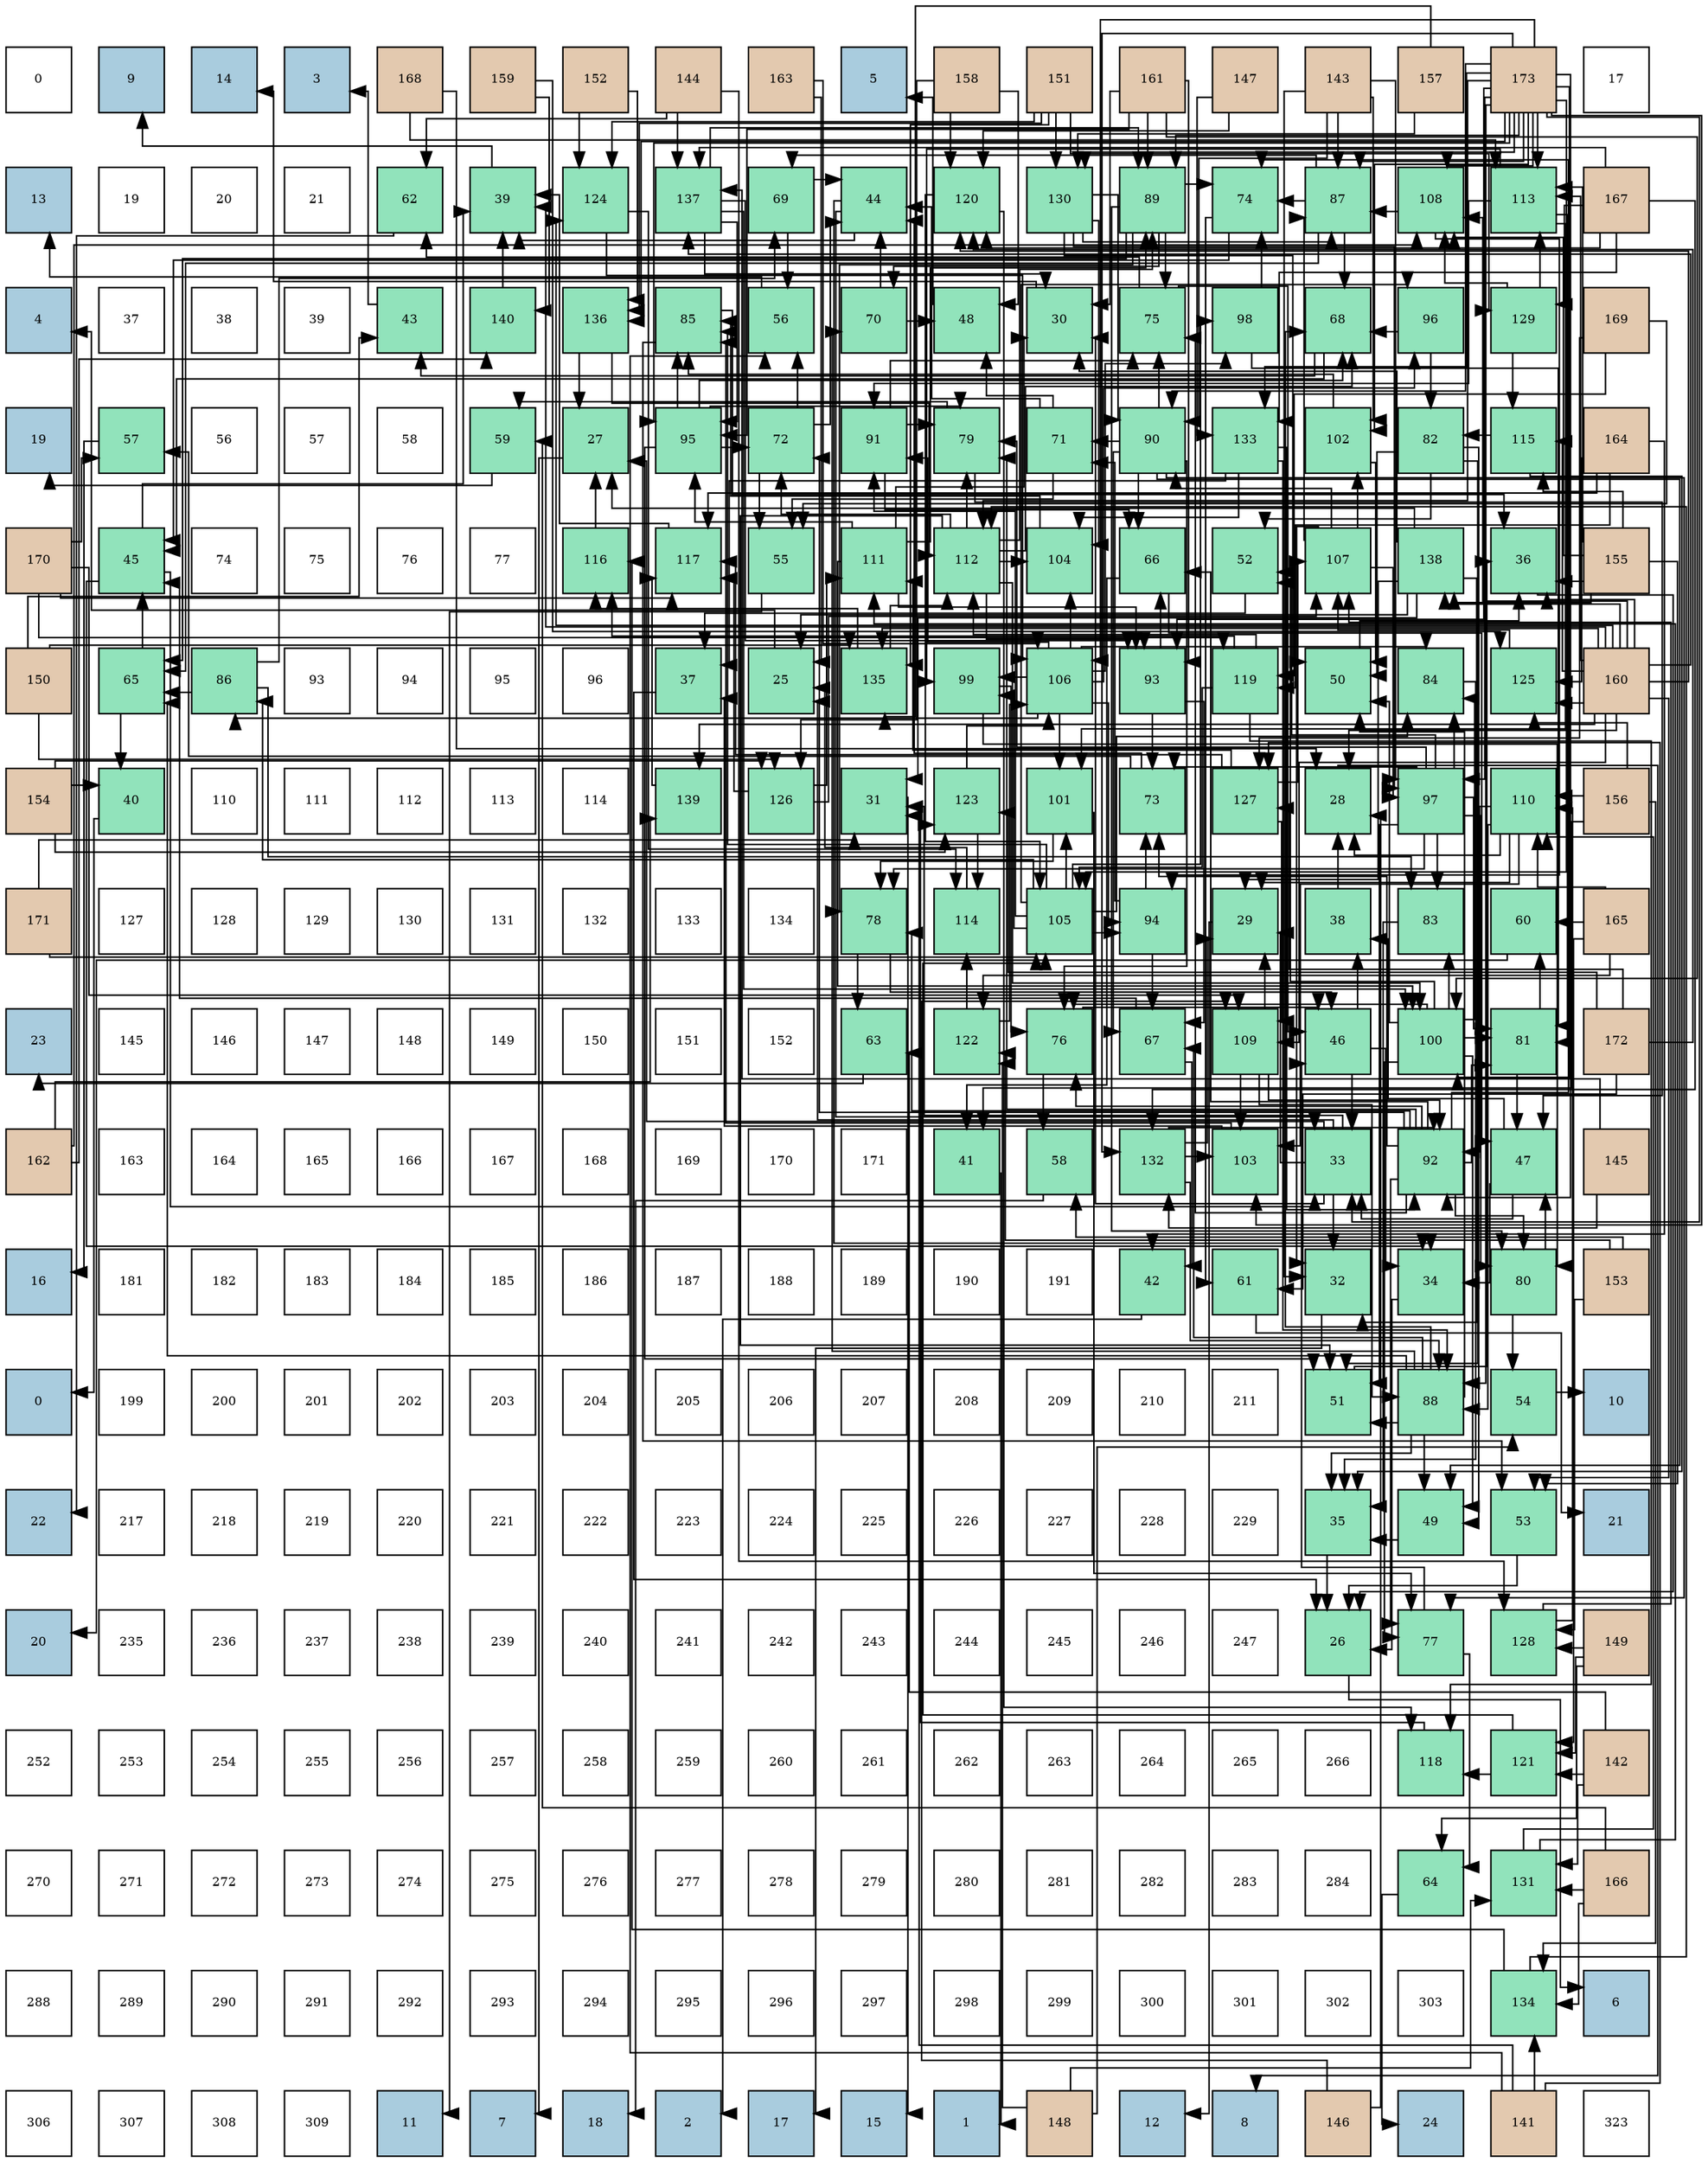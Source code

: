 digraph layout{
 rankdir=TB;
 splines=ortho;
 node [style=filled shape=square fixedsize=true width=0.6];
0[label="0", fontsize=8, fillcolor="#ffffff"];
1[label="9", fontsize=8, fillcolor="#a9ccde"];
2[label="14", fontsize=8, fillcolor="#a9ccde"];
3[label="3", fontsize=8, fillcolor="#a9ccde"];
4[label="168", fontsize=8, fillcolor="#e3c9af"];
5[label="159", fontsize=8, fillcolor="#e3c9af"];
6[label="152", fontsize=8, fillcolor="#e3c9af"];
7[label="144", fontsize=8, fillcolor="#e3c9af"];
8[label="163", fontsize=8, fillcolor="#e3c9af"];
9[label="5", fontsize=8, fillcolor="#a9ccde"];
10[label="158", fontsize=8, fillcolor="#e3c9af"];
11[label="151", fontsize=8, fillcolor="#e3c9af"];
12[label="161", fontsize=8, fillcolor="#e3c9af"];
13[label="147", fontsize=8, fillcolor="#e3c9af"];
14[label="143", fontsize=8, fillcolor="#e3c9af"];
15[label="157", fontsize=8, fillcolor="#e3c9af"];
16[label="173", fontsize=8, fillcolor="#e3c9af"];
17[label="17", fontsize=8, fillcolor="#ffffff"];
18[label="13", fontsize=8, fillcolor="#a9ccde"];
19[label="19", fontsize=8, fillcolor="#ffffff"];
20[label="20", fontsize=8, fillcolor="#ffffff"];
21[label="21", fontsize=8, fillcolor="#ffffff"];
22[label="62", fontsize=8, fillcolor="#91e3bb"];
23[label="39", fontsize=8, fillcolor="#91e3bb"];
24[label="124", fontsize=8, fillcolor="#91e3bb"];
25[label="137", fontsize=8, fillcolor="#91e3bb"];
26[label="69", fontsize=8, fillcolor="#91e3bb"];
27[label="44", fontsize=8, fillcolor="#91e3bb"];
28[label="120", fontsize=8, fillcolor="#91e3bb"];
29[label="130", fontsize=8, fillcolor="#91e3bb"];
30[label="89", fontsize=8, fillcolor="#91e3bb"];
31[label="74", fontsize=8, fillcolor="#91e3bb"];
32[label="87", fontsize=8, fillcolor="#91e3bb"];
33[label="108", fontsize=8, fillcolor="#91e3bb"];
34[label="113", fontsize=8, fillcolor="#91e3bb"];
35[label="167", fontsize=8, fillcolor="#e3c9af"];
36[label="4", fontsize=8, fillcolor="#a9ccde"];
37[label="37", fontsize=8, fillcolor="#ffffff"];
38[label="38", fontsize=8, fillcolor="#ffffff"];
39[label="39", fontsize=8, fillcolor="#ffffff"];
40[label="43", fontsize=8, fillcolor="#91e3bb"];
41[label="140", fontsize=8, fillcolor="#91e3bb"];
42[label="136", fontsize=8, fillcolor="#91e3bb"];
43[label="85", fontsize=8, fillcolor="#91e3bb"];
44[label="56", fontsize=8, fillcolor="#91e3bb"];
45[label="70", fontsize=8, fillcolor="#91e3bb"];
46[label="48", fontsize=8, fillcolor="#91e3bb"];
47[label="30", fontsize=8, fillcolor="#91e3bb"];
48[label="75", fontsize=8, fillcolor="#91e3bb"];
49[label="98", fontsize=8, fillcolor="#91e3bb"];
50[label="68", fontsize=8, fillcolor="#91e3bb"];
51[label="96", fontsize=8, fillcolor="#91e3bb"];
52[label="129", fontsize=8, fillcolor="#91e3bb"];
53[label="169", fontsize=8, fillcolor="#e3c9af"];
54[label="19", fontsize=8, fillcolor="#a9ccde"];
55[label="57", fontsize=8, fillcolor="#91e3bb"];
56[label="56", fontsize=8, fillcolor="#ffffff"];
57[label="57", fontsize=8, fillcolor="#ffffff"];
58[label="58", fontsize=8, fillcolor="#ffffff"];
59[label="59", fontsize=8, fillcolor="#91e3bb"];
60[label="27", fontsize=8, fillcolor="#91e3bb"];
61[label="95", fontsize=8, fillcolor="#91e3bb"];
62[label="72", fontsize=8, fillcolor="#91e3bb"];
63[label="91", fontsize=8, fillcolor="#91e3bb"];
64[label="79", fontsize=8, fillcolor="#91e3bb"];
65[label="71", fontsize=8, fillcolor="#91e3bb"];
66[label="90", fontsize=8, fillcolor="#91e3bb"];
67[label="133", fontsize=8, fillcolor="#91e3bb"];
68[label="102", fontsize=8, fillcolor="#91e3bb"];
69[label="82", fontsize=8, fillcolor="#91e3bb"];
70[label="115", fontsize=8, fillcolor="#91e3bb"];
71[label="164", fontsize=8, fillcolor="#e3c9af"];
72[label="170", fontsize=8, fillcolor="#e3c9af"];
73[label="45", fontsize=8, fillcolor="#91e3bb"];
74[label="74", fontsize=8, fillcolor="#ffffff"];
75[label="75", fontsize=8, fillcolor="#ffffff"];
76[label="76", fontsize=8, fillcolor="#ffffff"];
77[label="77", fontsize=8, fillcolor="#ffffff"];
78[label="116", fontsize=8, fillcolor="#91e3bb"];
79[label="117", fontsize=8, fillcolor="#91e3bb"];
80[label="55", fontsize=8, fillcolor="#91e3bb"];
81[label="111", fontsize=8, fillcolor="#91e3bb"];
82[label="112", fontsize=8, fillcolor="#91e3bb"];
83[label="104", fontsize=8, fillcolor="#91e3bb"];
84[label="66", fontsize=8, fillcolor="#91e3bb"];
85[label="52", fontsize=8, fillcolor="#91e3bb"];
86[label="107", fontsize=8, fillcolor="#91e3bb"];
87[label="138", fontsize=8, fillcolor="#91e3bb"];
88[label="36", fontsize=8, fillcolor="#91e3bb"];
89[label="155", fontsize=8, fillcolor="#e3c9af"];
90[label="150", fontsize=8, fillcolor="#e3c9af"];
91[label="65", fontsize=8, fillcolor="#91e3bb"];
92[label="86", fontsize=8, fillcolor="#91e3bb"];
93[label="93", fontsize=8, fillcolor="#ffffff"];
94[label="94", fontsize=8, fillcolor="#ffffff"];
95[label="95", fontsize=8, fillcolor="#ffffff"];
96[label="96", fontsize=8, fillcolor="#ffffff"];
97[label="37", fontsize=8, fillcolor="#91e3bb"];
98[label="25", fontsize=8, fillcolor="#91e3bb"];
99[label="135", fontsize=8, fillcolor="#91e3bb"];
100[label="99", fontsize=8, fillcolor="#91e3bb"];
101[label="106", fontsize=8, fillcolor="#91e3bb"];
102[label="93", fontsize=8, fillcolor="#91e3bb"];
103[label="119", fontsize=8, fillcolor="#91e3bb"];
104[label="50", fontsize=8, fillcolor="#91e3bb"];
105[label="84", fontsize=8, fillcolor="#91e3bb"];
106[label="125", fontsize=8, fillcolor="#91e3bb"];
107[label="160", fontsize=8, fillcolor="#e3c9af"];
108[label="154", fontsize=8, fillcolor="#e3c9af"];
109[label="40", fontsize=8, fillcolor="#91e3bb"];
110[label="110", fontsize=8, fillcolor="#ffffff"];
111[label="111", fontsize=8, fillcolor="#ffffff"];
112[label="112", fontsize=8, fillcolor="#ffffff"];
113[label="113", fontsize=8, fillcolor="#ffffff"];
114[label="114", fontsize=8, fillcolor="#ffffff"];
115[label="139", fontsize=8, fillcolor="#91e3bb"];
116[label="126", fontsize=8, fillcolor="#91e3bb"];
117[label="31", fontsize=8, fillcolor="#91e3bb"];
118[label="123", fontsize=8, fillcolor="#91e3bb"];
119[label="101", fontsize=8, fillcolor="#91e3bb"];
120[label="73", fontsize=8, fillcolor="#91e3bb"];
121[label="127", fontsize=8, fillcolor="#91e3bb"];
122[label="28", fontsize=8, fillcolor="#91e3bb"];
123[label="97", fontsize=8, fillcolor="#91e3bb"];
124[label="110", fontsize=8, fillcolor="#91e3bb"];
125[label="156", fontsize=8, fillcolor="#e3c9af"];
126[label="171", fontsize=8, fillcolor="#e3c9af"];
127[label="127", fontsize=8, fillcolor="#ffffff"];
128[label="128", fontsize=8, fillcolor="#ffffff"];
129[label="129", fontsize=8, fillcolor="#ffffff"];
130[label="130", fontsize=8, fillcolor="#ffffff"];
131[label="131", fontsize=8, fillcolor="#ffffff"];
132[label="132", fontsize=8, fillcolor="#ffffff"];
133[label="133", fontsize=8, fillcolor="#ffffff"];
134[label="134", fontsize=8, fillcolor="#ffffff"];
135[label="78", fontsize=8, fillcolor="#91e3bb"];
136[label="114", fontsize=8, fillcolor="#91e3bb"];
137[label="105", fontsize=8, fillcolor="#91e3bb"];
138[label="94", fontsize=8, fillcolor="#91e3bb"];
139[label="29", fontsize=8, fillcolor="#91e3bb"];
140[label="38", fontsize=8, fillcolor="#91e3bb"];
141[label="83", fontsize=8, fillcolor="#91e3bb"];
142[label="60", fontsize=8, fillcolor="#91e3bb"];
143[label="165", fontsize=8, fillcolor="#e3c9af"];
144[label="23", fontsize=8, fillcolor="#a9ccde"];
145[label="145", fontsize=8, fillcolor="#ffffff"];
146[label="146", fontsize=8, fillcolor="#ffffff"];
147[label="147", fontsize=8, fillcolor="#ffffff"];
148[label="148", fontsize=8, fillcolor="#ffffff"];
149[label="149", fontsize=8, fillcolor="#ffffff"];
150[label="150", fontsize=8, fillcolor="#ffffff"];
151[label="151", fontsize=8, fillcolor="#ffffff"];
152[label="152", fontsize=8, fillcolor="#ffffff"];
153[label="63", fontsize=8, fillcolor="#91e3bb"];
154[label="122", fontsize=8, fillcolor="#91e3bb"];
155[label="76", fontsize=8, fillcolor="#91e3bb"];
156[label="67", fontsize=8, fillcolor="#91e3bb"];
157[label="109", fontsize=8, fillcolor="#91e3bb"];
158[label="46", fontsize=8, fillcolor="#91e3bb"];
159[label="100", fontsize=8, fillcolor="#91e3bb"];
160[label="81", fontsize=8, fillcolor="#91e3bb"];
161[label="172", fontsize=8, fillcolor="#e3c9af"];
162[label="162", fontsize=8, fillcolor="#e3c9af"];
163[label="163", fontsize=8, fillcolor="#ffffff"];
164[label="164", fontsize=8, fillcolor="#ffffff"];
165[label="165", fontsize=8, fillcolor="#ffffff"];
166[label="166", fontsize=8, fillcolor="#ffffff"];
167[label="167", fontsize=8, fillcolor="#ffffff"];
168[label="168", fontsize=8, fillcolor="#ffffff"];
169[label="169", fontsize=8, fillcolor="#ffffff"];
170[label="170", fontsize=8, fillcolor="#ffffff"];
171[label="171", fontsize=8, fillcolor="#ffffff"];
172[label="41", fontsize=8, fillcolor="#91e3bb"];
173[label="58", fontsize=8, fillcolor="#91e3bb"];
174[label="132", fontsize=8, fillcolor="#91e3bb"];
175[label="103", fontsize=8, fillcolor="#91e3bb"];
176[label="33", fontsize=8, fillcolor="#91e3bb"];
177[label="92", fontsize=8, fillcolor="#91e3bb"];
178[label="47", fontsize=8, fillcolor="#91e3bb"];
179[label="145", fontsize=8, fillcolor="#e3c9af"];
180[label="16", fontsize=8, fillcolor="#a9ccde"];
181[label="181", fontsize=8, fillcolor="#ffffff"];
182[label="182", fontsize=8, fillcolor="#ffffff"];
183[label="183", fontsize=8, fillcolor="#ffffff"];
184[label="184", fontsize=8, fillcolor="#ffffff"];
185[label="185", fontsize=8, fillcolor="#ffffff"];
186[label="186", fontsize=8, fillcolor="#ffffff"];
187[label="187", fontsize=8, fillcolor="#ffffff"];
188[label="188", fontsize=8, fillcolor="#ffffff"];
189[label="189", fontsize=8, fillcolor="#ffffff"];
190[label="190", fontsize=8, fillcolor="#ffffff"];
191[label="191", fontsize=8, fillcolor="#ffffff"];
192[label="42", fontsize=8, fillcolor="#91e3bb"];
193[label="61", fontsize=8, fillcolor="#91e3bb"];
194[label="32", fontsize=8, fillcolor="#91e3bb"];
195[label="34", fontsize=8, fillcolor="#91e3bb"];
196[label="80", fontsize=8, fillcolor="#91e3bb"];
197[label="153", fontsize=8, fillcolor="#e3c9af"];
198[label="0", fontsize=8, fillcolor="#a9ccde"];
199[label="199", fontsize=8, fillcolor="#ffffff"];
200[label="200", fontsize=8, fillcolor="#ffffff"];
201[label="201", fontsize=8, fillcolor="#ffffff"];
202[label="202", fontsize=8, fillcolor="#ffffff"];
203[label="203", fontsize=8, fillcolor="#ffffff"];
204[label="204", fontsize=8, fillcolor="#ffffff"];
205[label="205", fontsize=8, fillcolor="#ffffff"];
206[label="206", fontsize=8, fillcolor="#ffffff"];
207[label="207", fontsize=8, fillcolor="#ffffff"];
208[label="208", fontsize=8, fillcolor="#ffffff"];
209[label="209", fontsize=8, fillcolor="#ffffff"];
210[label="210", fontsize=8, fillcolor="#ffffff"];
211[label="211", fontsize=8, fillcolor="#ffffff"];
212[label="51", fontsize=8, fillcolor="#91e3bb"];
213[label="88", fontsize=8, fillcolor="#91e3bb"];
214[label="54", fontsize=8, fillcolor="#91e3bb"];
215[label="10", fontsize=8, fillcolor="#a9ccde"];
216[label="22", fontsize=8, fillcolor="#a9ccde"];
217[label="217", fontsize=8, fillcolor="#ffffff"];
218[label="218", fontsize=8, fillcolor="#ffffff"];
219[label="219", fontsize=8, fillcolor="#ffffff"];
220[label="220", fontsize=8, fillcolor="#ffffff"];
221[label="221", fontsize=8, fillcolor="#ffffff"];
222[label="222", fontsize=8, fillcolor="#ffffff"];
223[label="223", fontsize=8, fillcolor="#ffffff"];
224[label="224", fontsize=8, fillcolor="#ffffff"];
225[label="225", fontsize=8, fillcolor="#ffffff"];
226[label="226", fontsize=8, fillcolor="#ffffff"];
227[label="227", fontsize=8, fillcolor="#ffffff"];
228[label="228", fontsize=8, fillcolor="#ffffff"];
229[label="229", fontsize=8, fillcolor="#ffffff"];
230[label="35", fontsize=8, fillcolor="#91e3bb"];
231[label="49", fontsize=8, fillcolor="#91e3bb"];
232[label="53", fontsize=8, fillcolor="#91e3bb"];
233[label="21", fontsize=8, fillcolor="#a9ccde"];
234[label="20", fontsize=8, fillcolor="#a9ccde"];
235[label="235", fontsize=8, fillcolor="#ffffff"];
236[label="236", fontsize=8, fillcolor="#ffffff"];
237[label="237", fontsize=8, fillcolor="#ffffff"];
238[label="238", fontsize=8, fillcolor="#ffffff"];
239[label="239", fontsize=8, fillcolor="#ffffff"];
240[label="240", fontsize=8, fillcolor="#ffffff"];
241[label="241", fontsize=8, fillcolor="#ffffff"];
242[label="242", fontsize=8, fillcolor="#ffffff"];
243[label="243", fontsize=8, fillcolor="#ffffff"];
244[label="244", fontsize=8, fillcolor="#ffffff"];
245[label="245", fontsize=8, fillcolor="#ffffff"];
246[label="246", fontsize=8, fillcolor="#ffffff"];
247[label="247", fontsize=8, fillcolor="#ffffff"];
248[label="26", fontsize=8, fillcolor="#91e3bb"];
249[label="77", fontsize=8, fillcolor="#91e3bb"];
250[label="128", fontsize=8, fillcolor="#91e3bb"];
251[label="149", fontsize=8, fillcolor="#e3c9af"];
252[label="252", fontsize=8, fillcolor="#ffffff"];
253[label="253", fontsize=8, fillcolor="#ffffff"];
254[label="254", fontsize=8, fillcolor="#ffffff"];
255[label="255", fontsize=8, fillcolor="#ffffff"];
256[label="256", fontsize=8, fillcolor="#ffffff"];
257[label="257", fontsize=8, fillcolor="#ffffff"];
258[label="258", fontsize=8, fillcolor="#ffffff"];
259[label="259", fontsize=8, fillcolor="#ffffff"];
260[label="260", fontsize=8, fillcolor="#ffffff"];
261[label="261", fontsize=8, fillcolor="#ffffff"];
262[label="262", fontsize=8, fillcolor="#ffffff"];
263[label="263", fontsize=8, fillcolor="#ffffff"];
264[label="264", fontsize=8, fillcolor="#ffffff"];
265[label="265", fontsize=8, fillcolor="#ffffff"];
266[label="266", fontsize=8, fillcolor="#ffffff"];
267[label="118", fontsize=8, fillcolor="#91e3bb"];
268[label="121", fontsize=8, fillcolor="#91e3bb"];
269[label="142", fontsize=8, fillcolor="#e3c9af"];
270[label="270", fontsize=8, fillcolor="#ffffff"];
271[label="271", fontsize=8, fillcolor="#ffffff"];
272[label="272", fontsize=8, fillcolor="#ffffff"];
273[label="273", fontsize=8, fillcolor="#ffffff"];
274[label="274", fontsize=8, fillcolor="#ffffff"];
275[label="275", fontsize=8, fillcolor="#ffffff"];
276[label="276", fontsize=8, fillcolor="#ffffff"];
277[label="277", fontsize=8, fillcolor="#ffffff"];
278[label="278", fontsize=8, fillcolor="#ffffff"];
279[label="279", fontsize=8, fillcolor="#ffffff"];
280[label="280", fontsize=8, fillcolor="#ffffff"];
281[label="281", fontsize=8, fillcolor="#ffffff"];
282[label="282", fontsize=8, fillcolor="#ffffff"];
283[label="283", fontsize=8, fillcolor="#ffffff"];
284[label="284", fontsize=8, fillcolor="#ffffff"];
285[label="64", fontsize=8, fillcolor="#91e3bb"];
286[label="131", fontsize=8, fillcolor="#91e3bb"];
287[label="166", fontsize=8, fillcolor="#e3c9af"];
288[label="288", fontsize=8, fillcolor="#ffffff"];
289[label="289", fontsize=8, fillcolor="#ffffff"];
290[label="290", fontsize=8, fillcolor="#ffffff"];
291[label="291", fontsize=8, fillcolor="#ffffff"];
292[label="292", fontsize=8, fillcolor="#ffffff"];
293[label="293", fontsize=8, fillcolor="#ffffff"];
294[label="294", fontsize=8, fillcolor="#ffffff"];
295[label="295", fontsize=8, fillcolor="#ffffff"];
296[label="296", fontsize=8, fillcolor="#ffffff"];
297[label="297", fontsize=8, fillcolor="#ffffff"];
298[label="298", fontsize=8, fillcolor="#ffffff"];
299[label="299", fontsize=8, fillcolor="#ffffff"];
300[label="300", fontsize=8, fillcolor="#ffffff"];
301[label="301", fontsize=8, fillcolor="#ffffff"];
302[label="302", fontsize=8, fillcolor="#ffffff"];
303[label="303", fontsize=8, fillcolor="#ffffff"];
304[label="134", fontsize=8, fillcolor="#91e3bb"];
305[label="6", fontsize=8, fillcolor="#a9ccde"];
306[label="306", fontsize=8, fillcolor="#ffffff"];
307[label="307", fontsize=8, fillcolor="#ffffff"];
308[label="308", fontsize=8, fillcolor="#ffffff"];
309[label="309", fontsize=8, fillcolor="#ffffff"];
310[label="11", fontsize=8, fillcolor="#a9ccde"];
311[label="7", fontsize=8, fillcolor="#a9ccde"];
312[label="18", fontsize=8, fillcolor="#a9ccde"];
313[label="2", fontsize=8, fillcolor="#a9ccde"];
314[label="17", fontsize=8, fillcolor="#a9ccde"];
315[label="15", fontsize=8, fillcolor="#a9ccde"];
316[label="1", fontsize=8, fillcolor="#a9ccde"];
317[label="148", fontsize=8, fillcolor="#e3c9af"];
318[label="12", fontsize=8, fillcolor="#a9ccde"];
319[label="8", fontsize=8, fillcolor="#a9ccde"];
320[label="146", fontsize=8, fillcolor="#e3c9af"];
321[label="24", fontsize=8, fillcolor="#a9ccde"];
322[label="141", fontsize=8, fillcolor="#e3c9af"];
323[label="323", fontsize=8, fillcolor="#ffffff"];
edge [constraint=false, style=vis];98 -> 36;
248 -> 305;
60 -> 311;
122 -> 319;
139 -> 318;
47 -> 2;
117 -> 315;
194 -> 314;
176 -> 98;
176 -> 60;
176 -> 139;
176 -> 47;
176 -> 117;
176 -> 194;
195 -> 248;
230 -> 248;
88 -> 248;
97 -> 248;
140 -> 122;
23 -> 1;
109 -> 198;
172 -> 316;
192 -> 313;
40 -> 3;
27 -> 176;
27 -> 195;
27 -> 23;
73 -> 176;
73 -> 195;
73 -> 23;
158 -> 176;
158 -> 195;
158 -> 140;
178 -> 176;
178 -> 195;
178 -> 140;
46 -> 9;
231 -> 230;
104 -> 88;
212 -> 88;
85 -> 97;
232 -> 248;
214 -> 215;
80 -> 310;
44 -> 18;
55 -> 180;
173 -> 312;
59 -> 54;
142 -> 234;
193 -> 233;
22 -> 216;
153 -> 144;
285 -> 321;
91 -> 109;
91 -> 73;
84 -> 172;
84 -> 178;
156 -> 192;
156 -> 73;
50 -> 40;
50 -> 73;
26 -> 27;
26 -> 44;
45 -> 27;
45 -> 46;
65 -> 27;
65 -> 46;
65 -> 80;
62 -> 27;
62 -> 80;
62 -> 44;
120 -> 27;
120 -> 55;
31 -> 73;
31 -> 193;
48 -> 158;
48 -> 22;
155 -> 158;
155 -> 173;
249 -> 158;
249 -> 285;
135 -> 158;
135 -> 153;
64 -> 178;
64 -> 59;
196 -> 178;
196 -> 214;
160 -> 178;
160 -> 142;
69 -> 231;
69 -> 104;
69 -> 212;
69 -> 85;
141 -> 230;
105 -> 230;
43 -> 88;
43 -> 232;
92 -> 91;
92 -> 26;
92 -> 141;
32 -> 91;
32 -> 50;
32 -> 26;
32 -> 31;
213 -> 230;
213 -> 231;
213 -> 104;
213 -> 212;
213 -> 91;
213 -> 156;
213 -> 50;
213 -> 45;
30 -> 91;
30 -> 45;
30 -> 31;
30 -> 48;
30 -> 135;
30 -> 196;
66 -> 231;
66 -> 84;
66 -> 156;
66 -> 65;
66 -> 48;
66 -> 155;
66 -> 249;
63 -> 84;
63 -> 48;
63 -> 64;
177 -> 84;
177 -> 62;
177 -> 120;
177 -> 31;
177 -> 48;
177 -> 155;
177 -> 249;
177 -> 135;
177 -> 64;
177 -> 196;
177 -> 160;
102 -> 84;
102 -> 156;
102 -> 120;
138 -> 156;
138 -> 65;
138 -> 120;
61 -> 212;
61 -> 50;
61 -> 62;
61 -> 64;
61 -> 43;
51 -> 50;
51 -> 69;
123 -> 212;
123 -> 85;
123 -> 120;
123 -> 135;
123 -> 64;
123 -> 196;
123 -> 160;
123 -> 141;
123 -> 105;
49 -> 31;
49 -> 160;
100 -> 155;
100 -> 196;
159 -> 231;
159 -> 104;
159 -> 85;
159 -> 155;
159 -> 249;
159 -> 160;
159 -> 141;
159 -> 105;
119 -> 249;
119 -> 135;
68 -> 104;
68 -> 43;
175 -> 97;
175 -> 43;
83 -> 43;
137 -> 105;
137 -> 43;
137 -> 92;
137 -> 63;
137 -> 138;
137 -> 51;
137 -> 49;
137 -> 100;
137 -> 119;
101 -> 105;
101 -> 92;
101 -> 63;
101 -> 138;
101 -> 51;
101 -> 49;
101 -> 100;
101 -> 119;
101 -> 83;
86 -> 194;
86 -> 32;
86 -> 66;
86 -> 123;
86 -> 68;
33 -> 32;
33 -> 138;
157 -> 139;
157 -> 213;
157 -> 177;
157 -> 175;
124 -> 122;
124 -> 139;
124 -> 213;
124 -> 177;
124 -> 175;
81 -> 47;
81 -> 30;
81 -> 102;
81 -> 61;
81 -> 159;
82 -> 212;
82 -> 50;
82 -> 62;
82 -> 64;
82 -> 30;
82 -> 102;
82 -> 159;
82 -> 83;
34 -> 160;
34 -> 63;
34 -> 100;
34 -> 119;
136 -> 98;
70 -> 230;
70 -> 69;
78 -> 60;
79 -> 23;
267 -> 117;
103 -> 137;
103 -> 82;
103 -> 78;
103 -> 267;
28 -> 137;
28 -> 267;
268 -> 137;
268 -> 267;
154 -> 101;
154 -> 136;
118 -> 101;
118 -> 136;
24 -> 101;
24 -> 136;
106 -> 86;
116 -> 86;
116 -> 81;
116 -> 79;
121 -> 86;
121 -> 157;
121 -> 81;
121 -> 79;
250 -> 86;
250 -> 124;
52 -> 33;
52 -> 34;
52 -> 70;
29 -> 104;
29 -> 32;
29 -> 66;
29 -> 123;
29 -> 83;
286 -> 124;
286 -> 81;
174 -> 139;
174 -> 213;
174 -> 177;
174 -> 175;
67 -> 97;
67 -> 213;
67 -> 177;
67 -> 83;
304 -> 82;
304 -> 78;
99 -> 82;
99 -> 78;
42 -> 60;
42 -> 82;
25 -> 47;
25 -> 30;
25 -> 102;
25 -> 61;
25 -> 159;
87 -> 98;
87 -> 60;
87 -> 139;
87 -> 47;
87 -> 117;
87 -> 194;
115 -> 79;
41 -> 23;
322 -> 44;
322 -> 118;
322 -> 121;
322 -> 304;
269 -> 153;
269 -> 268;
269 -> 286;
14 -> 194;
14 -> 32;
14 -> 66;
14 -> 123;
14 -> 68;
7 -> 22;
7 -> 250;
7 -> 25;
179 -> 174;
179 -> 25;
320 -> 122;
320 -> 157;
13 -> 28;
13 -> 67;
317 -> 214;
317 -> 154;
317 -> 286;
251 -> 285;
251 -> 268;
251 -> 250;
90 -> 40;
90 -> 116;
90 -> 99;
11 -> 24;
11 -> 52;
11 -> 29;
11 -> 99;
11 -> 42;
6 -> 24;
6 -> 42;
197 -> 173;
197 -> 154;
197 -> 250;
108 -> 109;
108 -> 118;
108 -> 116;
89 -> 88;
89 -> 232;
89 -> 33;
89 -> 34;
89 -> 70;
89 -> 87;
125 -> 172;
125 -> 124;
125 -> 106;
125 -> 304;
15 -> 29;
15 -> 99;
10 -> 46;
10 -> 28;
10 -> 116;
5 -> 106;
5 -> 41;
107 -> 122;
107 -> 88;
107 -> 23;
107 -> 232;
107 -> 33;
107 -> 157;
107 -> 34;
107 -> 70;
107 -> 28;
107 -> 24;
107 -> 106;
107 -> 99;
107 -> 25;
107 -> 87;
107 -> 115;
12 -> 47;
12 -> 30;
12 -> 102;
12 -> 61;
12 -> 159;
162 -> 33;
162 -> 115;
162 -> 41;
8 -> 98;
8 -> 101;
71 -> 192;
71 -> 79;
71 -> 103;
71 -> 106;
143 -> 142;
143 -> 124;
143 -> 268;
143 -> 154;
287 -> 59;
287 -> 286;
287 -> 304;
35 -> 28;
35 -> 52;
35 -> 174;
35 -> 67;
35 -> 25;
4 -> 122;
4 -> 34;
53 -> 80;
53 -> 103;
53 -> 121;
72 -> 55;
72 -> 157;
72 -> 79;
72 -> 103;
126 -> 117;
126 -> 137;
161 -> 193;
161 -> 28;
161 -> 118;
161 -> 121;
16 -> 176;
16 -> 32;
16 -> 213;
16 -> 30;
16 -> 66;
16 -> 177;
16 -> 102;
16 -> 61;
16 -> 123;
16 -> 159;
16 -> 68;
16 -> 175;
16 -> 137;
16 -> 101;
16 -> 33;
16 -> 82;
16 -> 34;
16 -> 29;
16 -> 174;
16 -> 67;
16 -> 42;
edge [constraint=true, style=invis];
0 -> 18 -> 36 -> 54 -> 72 -> 90 -> 108 -> 126 -> 144 -> 162 -> 180 -> 198 -> 216 -> 234 -> 252 -> 270 -> 288 -> 306;
1 -> 19 -> 37 -> 55 -> 73 -> 91 -> 109 -> 127 -> 145 -> 163 -> 181 -> 199 -> 217 -> 235 -> 253 -> 271 -> 289 -> 307;
2 -> 20 -> 38 -> 56 -> 74 -> 92 -> 110 -> 128 -> 146 -> 164 -> 182 -> 200 -> 218 -> 236 -> 254 -> 272 -> 290 -> 308;
3 -> 21 -> 39 -> 57 -> 75 -> 93 -> 111 -> 129 -> 147 -> 165 -> 183 -> 201 -> 219 -> 237 -> 255 -> 273 -> 291 -> 309;
4 -> 22 -> 40 -> 58 -> 76 -> 94 -> 112 -> 130 -> 148 -> 166 -> 184 -> 202 -> 220 -> 238 -> 256 -> 274 -> 292 -> 310;
5 -> 23 -> 41 -> 59 -> 77 -> 95 -> 113 -> 131 -> 149 -> 167 -> 185 -> 203 -> 221 -> 239 -> 257 -> 275 -> 293 -> 311;
6 -> 24 -> 42 -> 60 -> 78 -> 96 -> 114 -> 132 -> 150 -> 168 -> 186 -> 204 -> 222 -> 240 -> 258 -> 276 -> 294 -> 312;
7 -> 25 -> 43 -> 61 -> 79 -> 97 -> 115 -> 133 -> 151 -> 169 -> 187 -> 205 -> 223 -> 241 -> 259 -> 277 -> 295 -> 313;
8 -> 26 -> 44 -> 62 -> 80 -> 98 -> 116 -> 134 -> 152 -> 170 -> 188 -> 206 -> 224 -> 242 -> 260 -> 278 -> 296 -> 314;
9 -> 27 -> 45 -> 63 -> 81 -> 99 -> 117 -> 135 -> 153 -> 171 -> 189 -> 207 -> 225 -> 243 -> 261 -> 279 -> 297 -> 315;
10 -> 28 -> 46 -> 64 -> 82 -> 100 -> 118 -> 136 -> 154 -> 172 -> 190 -> 208 -> 226 -> 244 -> 262 -> 280 -> 298 -> 316;
11 -> 29 -> 47 -> 65 -> 83 -> 101 -> 119 -> 137 -> 155 -> 173 -> 191 -> 209 -> 227 -> 245 -> 263 -> 281 -> 299 -> 317;
12 -> 30 -> 48 -> 66 -> 84 -> 102 -> 120 -> 138 -> 156 -> 174 -> 192 -> 210 -> 228 -> 246 -> 264 -> 282 -> 300 -> 318;
13 -> 31 -> 49 -> 67 -> 85 -> 103 -> 121 -> 139 -> 157 -> 175 -> 193 -> 211 -> 229 -> 247 -> 265 -> 283 -> 301 -> 319;
14 -> 32 -> 50 -> 68 -> 86 -> 104 -> 122 -> 140 -> 158 -> 176 -> 194 -> 212 -> 230 -> 248 -> 266 -> 284 -> 302 -> 320;
15 -> 33 -> 51 -> 69 -> 87 -> 105 -> 123 -> 141 -> 159 -> 177 -> 195 -> 213 -> 231 -> 249 -> 267 -> 285 -> 303 -> 321;
16 -> 34 -> 52 -> 70 -> 88 -> 106 -> 124 -> 142 -> 160 -> 178 -> 196 -> 214 -> 232 -> 250 -> 268 -> 286 -> 304 -> 322;
17 -> 35 -> 53 -> 71 -> 89 -> 107 -> 125 -> 143 -> 161 -> 179 -> 197 -> 215 -> 233 -> 251 -> 269 -> 287 -> 305 -> 323;
rank = same {0 -> 1 -> 2 -> 3 -> 4 -> 5 -> 6 -> 7 -> 8 -> 9 -> 10 -> 11 -> 12 -> 13 -> 14 -> 15 -> 16 -> 17};
rank = same {18 -> 19 -> 20 -> 21 -> 22 -> 23 -> 24 -> 25 -> 26 -> 27 -> 28 -> 29 -> 30 -> 31 -> 32 -> 33 -> 34 -> 35};
rank = same {36 -> 37 -> 38 -> 39 -> 40 -> 41 -> 42 -> 43 -> 44 -> 45 -> 46 -> 47 -> 48 -> 49 -> 50 -> 51 -> 52 -> 53};
rank = same {54 -> 55 -> 56 -> 57 -> 58 -> 59 -> 60 -> 61 -> 62 -> 63 -> 64 -> 65 -> 66 -> 67 -> 68 -> 69 -> 70 -> 71};
rank = same {72 -> 73 -> 74 -> 75 -> 76 -> 77 -> 78 -> 79 -> 80 -> 81 -> 82 -> 83 -> 84 -> 85 -> 86 -> 87 -> 88 -> 89};
rank = same {90 -> 91 -> 92 -> 93 -> 94 -> 95 -> 96 -> 97 -> 98 -> 99 -> 100 -> 101 -> 102 -> 103 -> 104 -> 105 -> 106 -> 107};
rank = same {108 -> 109 -> 110 -> 111 -> 112 -> 113 -> 114 -> 115 -> 116 -> 117 -> 118 -> 119 -> 120 -> 121 -> 122 -> 123 -> 124 -> 125};
rank = same {126 -> 127 -> 128 -> 129 -> 130 -> 131 -> 132 -> 133 -> 134 -> 135 -> 136 -> 137 -> 138 -> 139 -> 140 -> 141 -> 142 -> 143};
rank = same {144 -> 145 -> 146 -> 147 -> 148 -> 149 -> 150 -> 151 -> 152 -> 153 -> 154 -> 155 -> 156 -> 157 -> 158 -> 159 -> 160 -> 161};
rank = same {162 -> 163 -> 164 -> 165 -> 166 -> 167 -> 168 -> 169 -> 170 -> 171 -> 172 -> 173 -> 174 -> 175 -> 176 -> 177 -> 178 -> 179};
rank = same {180 -> 181 -> 182 -> 183 -> 184 -> 185 -> 186 -> 187 -> 188 -> 189 -> 190 -> 191 -> 192 -> 193 -> 194 -> 195 -> 196 -> 197};
rank = same {198 -> 199 -> 200 -> 201 -> 202 -> 203 -> 204 -> 205 -> 206 -> 207 -> 208 -> 209 -> 210 -> 211 -> 212 -> 213 -> 214 -> 215};
rank = same {216 -> 217 -> 218 -> 219 -> 220 -> 221 -> 222 -> 223 -> 224 -> 225 -> 226 -> 227 -> 228 -> 229 -> 230 -> 231 -> 232 -> 233};
rank = same {234 -> 235 -> 236 -> 237 -> 238 -> 239 -> 240 -> 241 -> 242 -> 243 -> 244 -> 245 -> 246 -> 247 -> 248 -> 249 -> 250 -> 251};
rank = same {252 -> 253 -> 254 -> 255 -> 256 -> 257 -> 258 -> 259 -> 260 -> 261 -> 262 -> 263 -> 264 -> 265 -> 266 -> 267 -> 268 -> 269};
rank = same {270 -> 271 -> 272 -> 273 -> 274 -> 275 -> 276 -> 277 -> 278 -> 279 -> 280 -> 281 -> 282 -> 283 -> 284 -> 285 -> 286 -> 287};
rank = same {288 -> 289 -> 290 -> 291 -> 292 -> 293 -> 294 -> 295 -> 296 -> 297 -> 298 -> 299 -> 300 -> 301 -> 302 -> 303 -> 304 -> 305};
rank = same {306 -> 307 -> 308 -> 309 -> 310 -> 311 -> 312 -> 313 -> 314 -> 315 -> 316 -> 317 -> 318 -> 319 -> 320 -> 321 -> 322 -> 323};
}